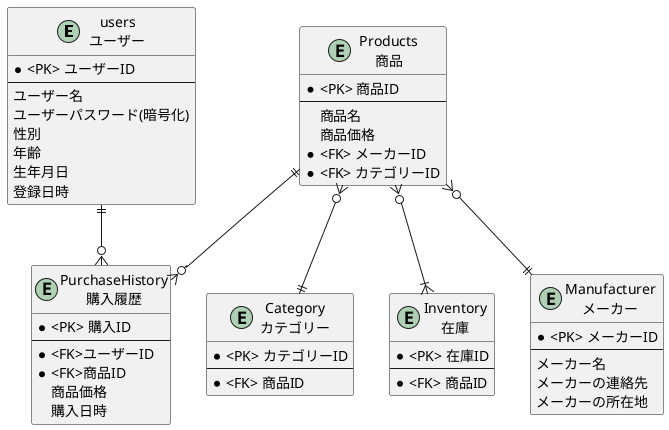 @startuml quest

entity users as "users\nユーザー" {
  *<PK> ユーザーID
  --
  ユーザー名
  ユーザーパスワード(暗号化)
  性別
  年齢
  生年月日
  登録日時
}

entity products as "Products\n商品" {
  *<PK> 商品ID
  --
  商品名
  商品価格
  *<FK> メーカーID
  *<FK> カテゴリーID
}

entity category as "Category\nカテゴリー" {
  *<PK> カテゴリーID
  --
  *<FK> 商品ID
}

entity inventory as "Inventory\n在庫"{
  *<PK> 在庫ID
  --
  *<FK> 商品ID
}

entity manufacturers as "Manufacturer\nメーカー" {
  *<PK> メーカーID
  --
  メーカー名
  メーカーの連絡先
  メーカーの所在地
}

entity purchase_history as "PurchaseHistory\n購入履歴" {
  *<PK> 購入ID
  --
  *<FK>ユーザーID
  *<FK>商品ID
  商品価格
  購入日時
}

users ||--o{ purchase_history
products ||--o{ purchase_history
products }o--|| manufacturers
products }o--|| category
products }o--|{ inventory

@enduml
